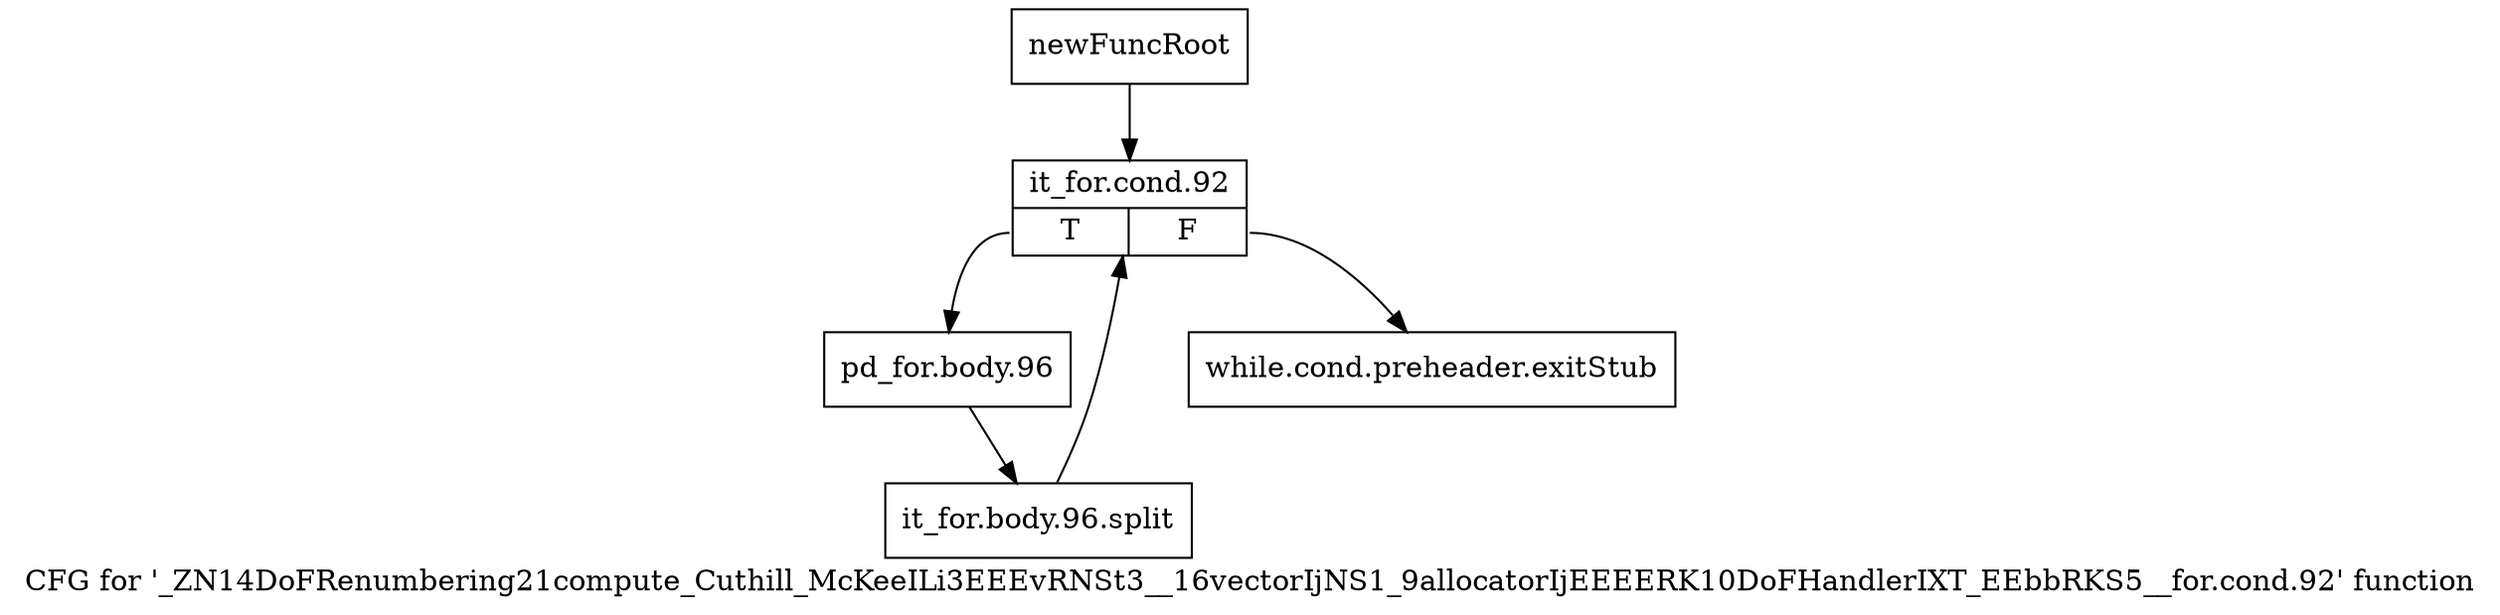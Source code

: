 digraph "CFG for '_ZN14DoFRenumbering21compute_Cuthill_McKeeILi3EEEvRNSt3__16vectorIjNS1_9allocatorIjEEEERK10DoFHandlerIXT_EEbbRKS5__for.cond.92' function" {
	label="CFG for '_ZN14DoFRenumbering21compute_Cuthill_McKeeILi3EEEvRNSt3__16vectorIjNS1_9allocatorIjEEEERK10DoFHandlerIXT_EEbbRKS5__for.cond.92' function";

	Node0x8f52390 [shape=record,label="{newFuncRoot}"];
	Node0x8f52390 -> Node0x8f528a0;
	Node0x8f523e0 [shape=record,label="{while.cond.preheader.exitStub}"];
	Node0x8f528a0 [shape=record,label="{it_for.cond.92|{<s0>T|<s1>F}}"];
	Node0x8f528a0:s0 -> Node0x8f528f0;
	Node0x8f528a0:s1 -> Node0x8f523e0;
	Node0x8f528f0 [shape=record,label="{pd_for.body.96}"];
	Node0x8f528f0 -> Node0xc5af5d0;
	Node0xc5af5d0 [shape=record,label="{it_for.body.96.split}"];
	Node0xc5af5d0 -> Node0x8f528a0;
}
